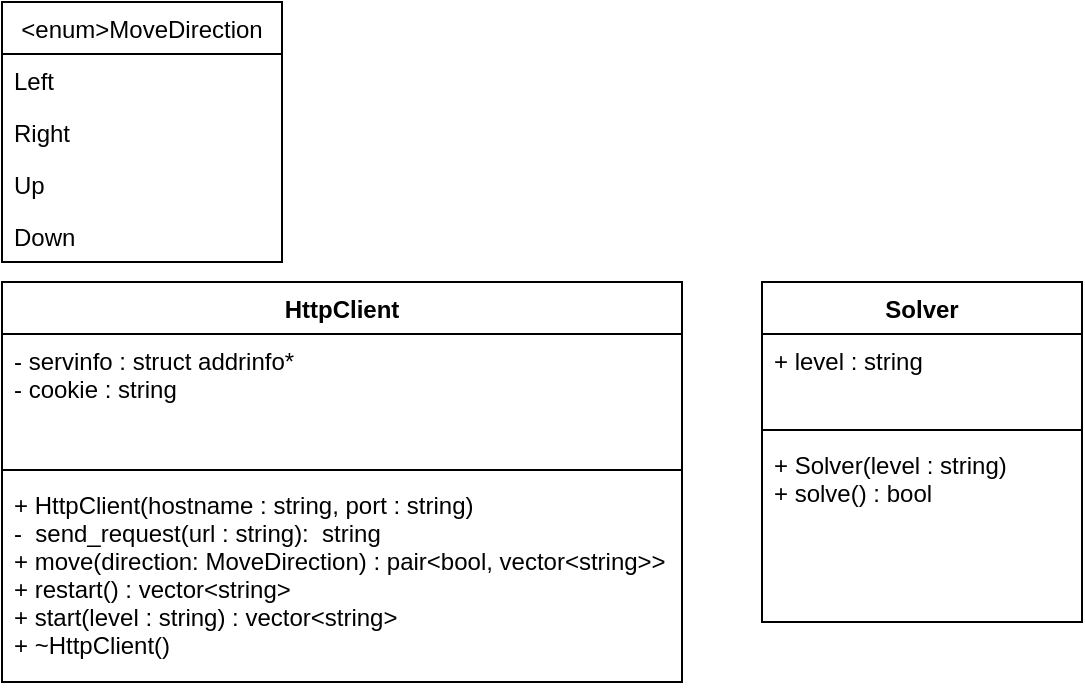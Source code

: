 <mxfile>
    <diagram id="pq4Dxmuvt-hZN4vMvYUh" name="HttpClient">
        <mxGraphModel dx="683" dy="287" grid="1" gridSize="10" guides="1" tooltips="1" connect="1" arrows="1" fold="1" page="1" pageScale="1" pageWidth="827" pageHeight="1169" math="0" shadow="0">
            <root>
                <mxCell id="0"/>
                <mxCell id="1" parent="0"/>
                <mxCell id="2" value="HttpClient" style="swimlane;fontStyle=1;align=center;verticalAlign=top;childLayout=stackLayout;horizontal=1;startSize=26;horizontalStack=0;resizeParent=1;resizeParentMax=0;resizeLast=0;collapsible=1;marginBottom=0;" parent="1" vertex="1">
                    <mxGeometry x="50" y="150" width="340" height="200" as="geometry"/>
                </mxCell>
                <mxCell id="3" value="- servinfo : struct addrinfo*&#10;- cookie : string" style="text;strokeColor=none;fillColor=none;align=left;verticalAlign=top;spacingLeft=4;spacingRight=4;overflow=hidden;rotatable=0;points=[[0,0.5],[1,0.5]];portConstraint=eastwest;" parent="2" vertex="1">
                    <mxGeometry y="26" width="340" height="64" as="geometry"/>
                </mxCell>
                <mxCell id="4" value="" style="line;strokeWidth=1;fillColor=none;align=left;verticalAlign=middle;spacingTop=-1;spacingLeft=3;spacingRight=3;rotatable=0;labelPosition=right;points=[];portConstraint=eastwest;" parent="2" vertex="1">
                    <mxGeometry y="90" width="340" height="8" as="geometry"/>
                </mxCell>
                <mxCell id="5" value="+ HttpClient(hostname : string, port : string)&#10;-  send_request(url : string):  string&#10;+ move(direction: MoveDirection) : pair&lt;bool, vector&lt;string&gt;&gt;&#10;+ restart() : vector&lt;string&gt;&#10;+ start(level : string) : vector&lt;string&gt;&#10;+ ~HttpClient()&#10;&#10;&#10;" style="text;strokeColor=none;fillColor=none;align=left;verticalAlign=top;spacingLeft=4;spacingRight=4;overflow=hidden;rotatable=0;points=[[0,0.5],[1,0.5]];portConstraint=eastwest;" parent="2" vertex="1">
                    <mxGeometry y="98" width="340" height="102" as="geometry"/>
                </mxCell>
                <mxCell id="6" value="Solver" style="swimlane;fontStyle=1;align=center;verticalAlign=top;childLayout=stackLayout;horizontal=1;startSize=26;horizontalStack=0;resizeParent=1;resizeParentMax=0;resizeLast=0;collapsible=1;marginBottom=0;" parent="1" vertex="1">
                    <mxGeometry x="430" y="150" width="160" height="170" as="geometry"/>
                </mxCell>
                <mxCell id="7" value="+ level : string&#10;" style="text;strokeColor=none;fillColor=none;align=left;verticalAlign=top;spacingLeft=4;spacingRight=4;overflow=hidden;rotatable=0;points=[[0,0.5],[1,0.5]];portConstraint=eastwest;" parent="6" vertex="1">
                    <mxGeometry y="26" width="160" height="44" as="geometry"/>
                </mxCell>
                <mxCell id="8" value="" style="line;strokeWidth=1;fillColor=none;align=left;verticalAlign=middle;spacingTop=-1;spacingLeft=3;spacingRight=3;rotatable=0;labelPosition=right;points=[];portConstraint=eastwest;" parent="6" vertex="1">
                    <mxGeometry y="70" width="160" height="8" as="geometry"/>
                </mxCell>
                <mxCell id="9" value="+ Solver(level : string)&#10;+ solve() : bool" style="text;strokeColor=none;fillColor=none;align=left;verticalAlign=top;spacingLeft=4;spacingRight=4;overflow=hidden;rotatable=0;points=[[0,0.5],[1,0.5]];portConstraint=eastwest;" parent="6" vertex="1">
                    <mxGeometry y="78" width="160" height="92" as="geometry"/>
                </mxCell>
                <mxCell id="10" value="&lt;enum&gt;MoveDirection" style="swimlane;fontStyle=0;childLayout=stackLayout;horizontal=1;startSize=26;fillColor=none;horizontalStack=0;resizeParent=1;resizeParentMax=0;resizeLast=0;collapsible=1;marginBottom=0;" parent="1" vertex="1">
                    <mxGeometry x="50" y="10" width="140" height="130" as="geometry"/>
                </mxCell>
                <mxCell id="11" value="Left" style="text;strokeColor=none;fillColor=none;align=left;verticalAlign=top;spacingLeft=4;spacingRight=4;overflow=hidden;rotatable=0;points=[[0,0.5],[1,0.5]];portConstraint=eastwest;" parent="10" vertex="1">
                    <mxGeometry y="26" width="140" height="26" as="geometry"/>
                </mxCell>
                <mxCell id="12" value="Right" style="text;strokeColor=none;fillColor=none;align=left;verticalAlign=top;spacingLeft=4;spacingRight=4;overflow=hidden;rotatable=0;points=[[0,0.5],[1,0.5]];portConstraint=eastwest;" parent="10" vertex="1">
                    <mxGeometry y="52" width="140" height="26" as="geometry"/>
                </mxCell>
                <mxCell id="13" value="Up" style="text;strokeColor=none;fillColor=none;align=left;verticalAlign=top;spacingLeft=4;spacingRight=4;overflow=hidden;rotatable=0;points=[[0,0.5],[1,0.5]];portConstraint=eastwest;" parent="10" vertex="1">
                    <mxGeometry y="78" width="140" height="26" as="geometry"/>
                </mxCell>
                <mxCell id="14" value="Down" style="text;strokeColor=none;fillColor=none;align=left;verticalAlign=top;spacingLeft=4;spacingRight=4;overflow=hidden;rotatable=0;points=[[0,0.5],[1,0.5]];portConstraint=eastwest;" parent="10" vertex="1">
                    <mxGeometry y="104" width="140" height="26" as="geometry"/>
                </mxCell>
            </root>
        </mxGraphModel>
    </diagram>
    <diagram id="nJkNaCmoCZajnWbbXQ0W" name="MarklovSolver">
        <mxGraphModel dx="683" dy="287" grid="1" gridSize="10" guides="1" tooltips="1" connect="1" arrows="1" fold="1" page="1" pageScale="1" pageWidth="827" pageHeight="1169" math="0" shadow="0">
            <root>
                <mxCell id="Sw66HO4w0Mph_EIoqAMd-0"/>
                <mxCell id="Sw66HO4w0Mph_EIoqAMd-1" parent="Sw66HO4w0Mph_EIoqAMd-0"/>
                <mxCell id="ye0l94PyLdpz_0QuQPtj-0" value="State" style="swimlane;fontStyle=1;align=center;verticalAlign=top;childLayout=stackLayout;horizontal=1;startSize=26;horizontalStack=0;resizeParent=1;resizeParentMax=0;resizeLast=0;collapsible=1;marginBottom=0;" vertex="1" parent="Sw66HO4w0Mph_EIoqAMd-1">
                    <mxGeometry x="50" y="10" width="220" height="254" as="geometry"/>
                </mxCell>
                <mxCell id="_NDfoegL7vqOBG_1LYnD-3" value="+ parents: vector&lt;State*&gt;&#10;&#10;+ actions: vector&lt;Action&gt;&#10;&#10;+ distance: unsigned int&#10;&#10;+ finishedTarget: unsigned int&#10;&#10;+ manPosition: pair&lt;int, int&gt;&#10;&#10;+ boxPosition: vector&lt;pair&lt;int, int&gt;&gt;&#10;" style="text;strokeColor=none;fillColor=none;align=left;verticalAlign=top;spacingLeft=4;spacingRight=4;overflow=hidden;rotatable=0;points=[[0,0.5],[1,0.5]];portConstraint=eastwest;" vertex="1" parent="ye0l94PyLdpz_0QuQPtj-0">
                    <mxGeometry y="26" width="220" height="194" as="geometry"/>
                </mxCell>
                <mxCell id="ye0l94PyLdpz_0QuQPtj-2" value="" style="line;strokeWidth=1;fillColor=none;align=left;verticalAlign=middle;spacingTop=-1;spacingLeft=3;spacingRight=3;rotatable=0;labelPosition=right;points=[];portConstraint=eastwest;" vertex="1" parent="ye0l94PyLdpz_0QuQPtj-0">
                    <mxGeometry y="220" width="220" height="8" as="geometry"/>
                </mxCell>
                <mxCell id="ye0l94PyLdpz_0QuQPtj-3" value="+ method(type): type" style="text;strokeColor=none;fillColor=none;align=left;verticalAlign=top;spacingLeft=4;spacingRight=4;overflow=hidden;rotatable=0;points=[[0,0.5],[1,0.5]];portConstraint=eastwest;" vertex="1" parent="ye0l94PyLdpz_0QuQPtj-0">
                    <mxGeometry y="228" width="220" height="26" as="geometry"/>
                </mxCell>
                <mxCell id="ye0l94PyLdpz_0QuQPtj-4" value="Action" style="swimlane;fontStyle=1;align=center;verticalAlign=top;childLayout=stackLayout;horizontal=1;startSize=26;horizontalStack=0;resizeParent=1;resizeParentMax=0;resizeLast=0;collapsible=1;marginBottom=0;" vertex="1" parent="Sw66HO4w0Mph_EIoqAMd-1">
                    <mxGeometry x="320" y="10" width="160" height="278" as="geometry"/>
                </mxCell>
                <mxCell id="ye0l94PyLdpz_0QuQPtj-5" value="+ pathCost: unsigned int&#10;&#10;+ restartCost: unsigned int&#10;&#10;+ direction: MoveDirection&#10;&#10;+ parent: State*&#10;&#10;+ next: State*" style="text;strokeColor=none;fillColor=none;align=left;verticalAlign=top;spacingLeft=4;spacingRight=4;overflow=hidden;rotatable=0;points=[[0,0.5],[1,0.5]];portConstraint=eastwest;" vertex="1" parent="ye0l94PyLdpz_0QuQPtj-4">
                    <mxGeometry y="26" width="160" height="154" as="geometry"/>
                </mxCell>
                <mxCell id="ye0l94PyLdpz_0QuQPtj-6" value="" style="line;strokeWidth=1;fillColor=none;align=left;verticalAlign=middle;spacingTop=-1;spacingLeft=3;spacingRight=3;rotatable=0;labelPosition=right;points=[];portConstraint=eastwest;" vertex="1" parent="ye0l94PyLdpz_0QuQPtj-4">
                    <mxGeometry y="180" width="160" height="8" as="geometry"/>
                </mxCell>
                <mxCell id="ye0l94PyLdpz_0QuQPtj-7" value="+ method(type): type" style="text;strokeColor=none;fillColor=none;align=left;verticalAlign=top;spacingLeft=4;spacingRight=4;overflow=hidden;rotatable=0;points=[[0,0.5],[1,0.5]];portConstraint=eastwest;" vertex="1" parent="ye0l94PyLdpz_0QuQPtj-4">
                    <mxGeometry y="188" width="160" height="90" as="geometry"/>
                </mxCell>
            </root>
        </mxGraphModel>
    </diagram>
</mxfile>